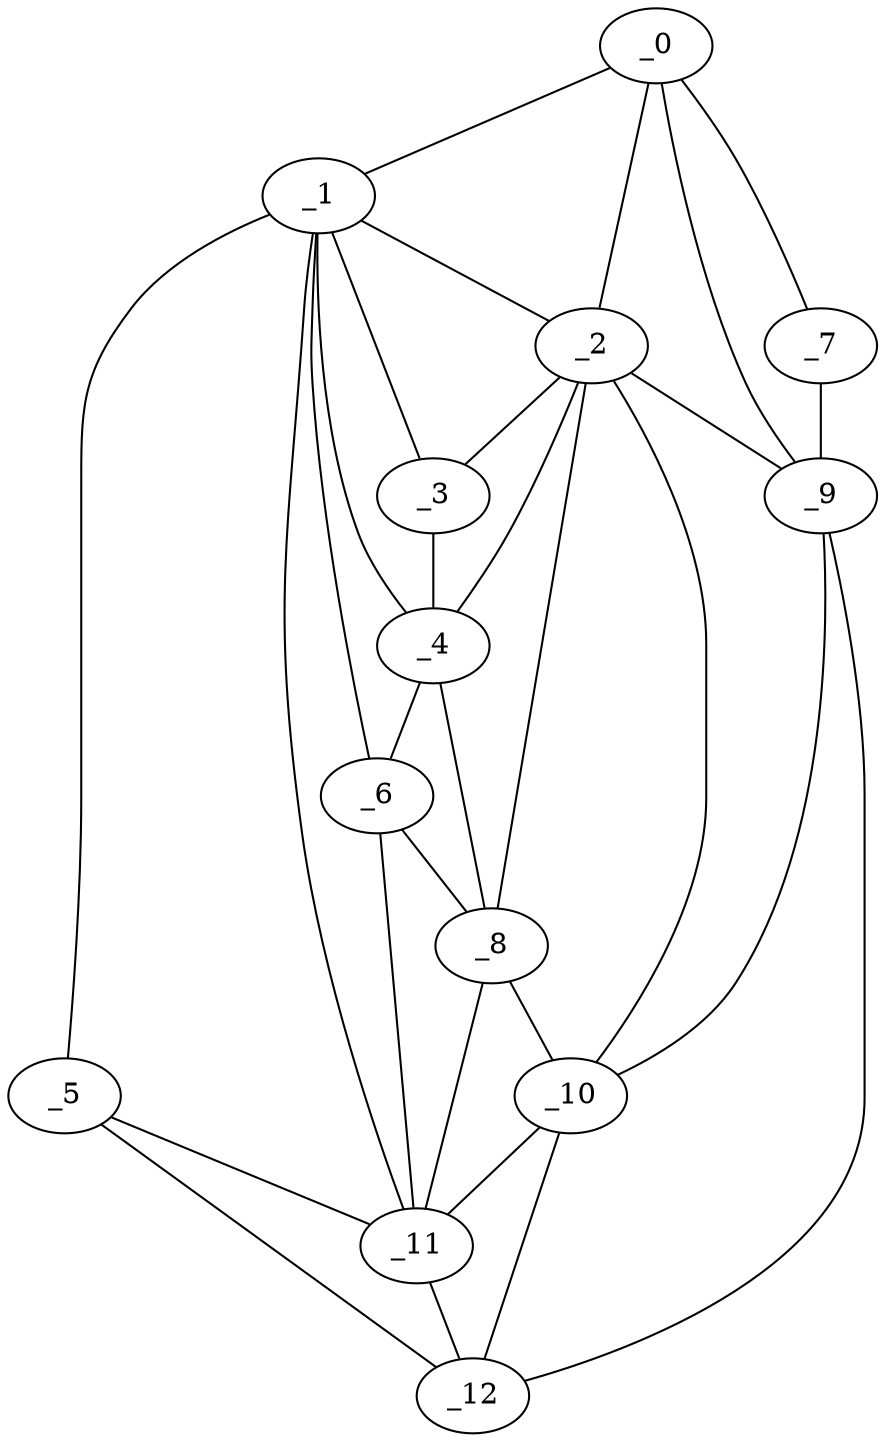 graph "obj88__335.gxl" {
	_0	 [x=45,
		y=7];
	_1	 [x=60,
		y=99];
	_0 -- _1	 [valence=1];
	_2	 [x=61,
		y=78];
	_0 -- _2	 [valence=2];
	_7	 [x=81,
		y=6];
	_0 -- _7	 [valence=1];
	_9	 [x=86,
		y=55];
	_0 -- _9	 [valence=2];
	_1 -- _2	 [valence=2];
	_3	 [x=62,
		y=88];
	_1 -- _3	 [valence=1];
	_4	 [x=69,
		y=85];
	_1 -- _4	 [valence=2];
	_5	 [x=72,
		y=121];
	_1 -- _5	 [valence=1];
	_6	 [x=77,
		y=87];
	_1 -- _6	 [valence=2];
	_11	 [x=87,
		y=106];
	_1 -- _11	 [valence=2];
	_2 -- _3	 [valence=2];
	_2 -- _4	 [valence=1];
	_8	 [x=81,
		y=78];
	_2 -- _8	 [valence=2];
	_2 -- _9	 [valence=2];
	_10	 [x=86,
		y=60];
	_2 -- _10	 [valence=2];
	_3 -- _4	 [valence=2];
	_4 -- _6	 [valence=2];
	_4 -- _8	 [valence=2];
	_5 -- _11	 [valence=1];
	_12	 [x=90,
		y=115];
	_5 -- _12	 [valence=1];
	_6 -- _8	 [valence=2];
	_6 -- _11	 [valence=2];
	_7 -- _9	 [valence=1];
	_8 -- _10	 [valence=2];
	_8 -- _11	 [valence=1];
	_9 -- _10	 [valence=2];
	_9 -- _12	 [valence=1];
	_10 -- _11	 [valence=2];
	_10 -- _12	 [valence=1];
	_11 -- _12	 [valence=2];
}
